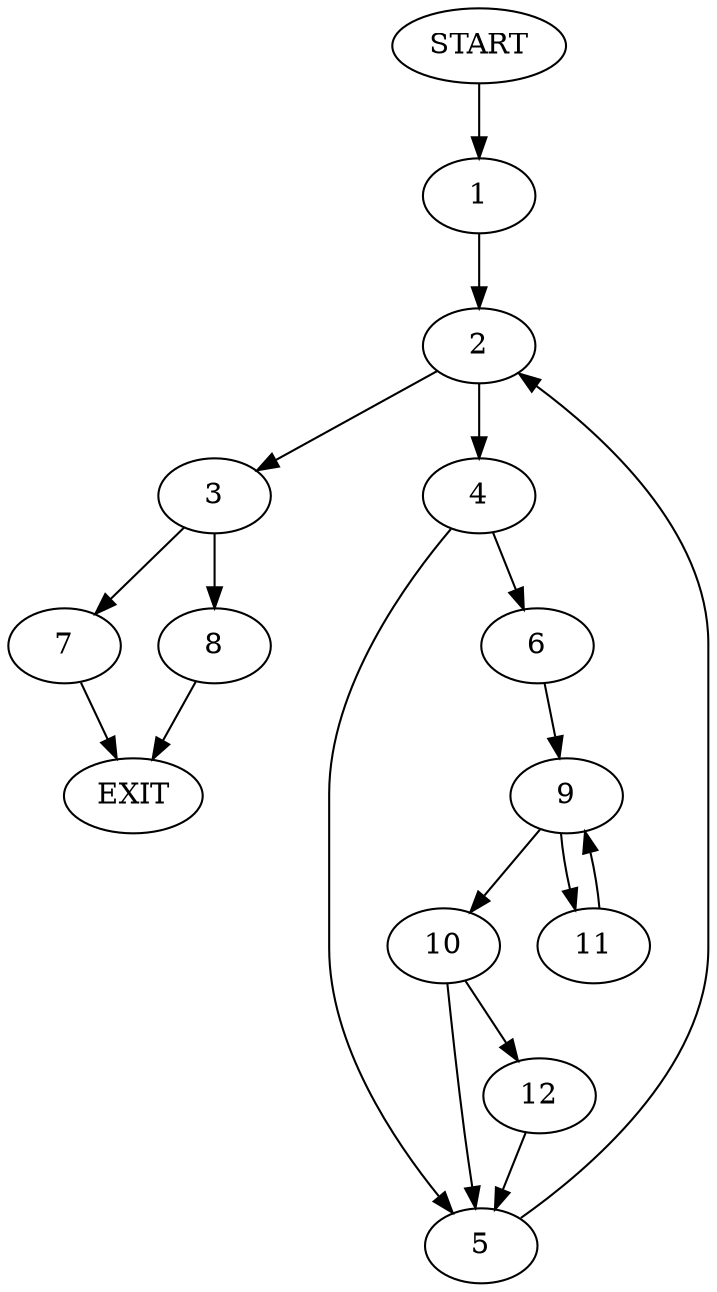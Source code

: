 digraph {
0 [label="START"]
13 [label="EXIT"]
0 -> 1
1 -> 2
2 -> 3
2 -> 4
4 -> 5
4 -> 6
3 -> 7
3 -> 8
6 -> 9
5 -> 2
9 -> 10
9 -> 11
11 -> 9
10 -> 5
10 -> 12
12 -> 5
8 -> 13
7 -> 13
}

